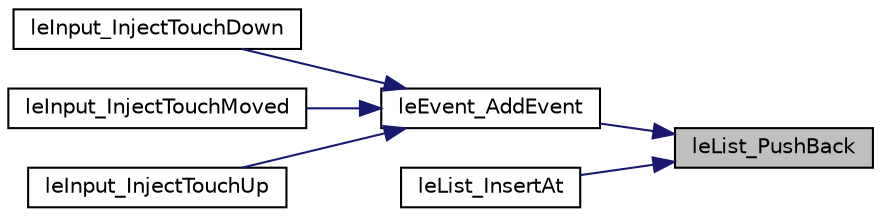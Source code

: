 digraph "leList_PushBack"
{
 // LATEX_PDF_SIZE
  edge [fontname="Helvetica",fontsize="10",labelfontname="Helvetica",labelfontsize="10"];
  node [fontname="Helvetica",fontsize="10",shape=record];
  rankdir="RL";
  Node1 [label="leList_PushBack",height=0.2,width=0.4,color="black", fillcolor="grey75", style="filled", fontcolor="black",tooltip=" "];
  Node1 -> Node2 [dir="back",color="midnightblue",fontsize="10",style="solid",fontname="Helvetica"];
  Node2 [label="leEvent_AddEvent",height=0.2,width=0.4,color="black", fillcolor="white", style="filled",URL="$legato__event_8h.html#a107996c97fad1a489f12053b41db2fa6",tooltip=" "];
  Node2 -> Node3 [dir="back",color="midnightblue",fontsize="10",style="solid",fontname="Helvetica"];
  Node3 [label="leInput_InjectTouchDown",height=0.2,width=0.4,color="black", fillcolor="white", style="filled",URL="$legato__input_8h.html#a2b1ee71be7424ab04699bdf4bf9c6a86",tooltip=" "];
  Node2 -> Node4 [dir="back",color="midnightblue",fontsize="10",style="solid",fontname="Helvetica"];
  Node4 [label="leInput_InjectTouchMoved",height=0.2,width=0.4,color="black", fillcolor="white", style="filled",URL="$legato__input_8h.html#ac5692c4065d22b46b94895c7191db253",tooltip=" "];
  Node2 -> Node5 [dir="back",color="midnightblue",fontsize="10",style="solid",fontname="Helvetica"];
  Node5 [label="leInput_InjectTouchUp",height=0.2,width=0.4,color="black", fillcolor="white", style="filled",URL="$legato__input_8h.html#a952c85e0ebb91354e2e2483d615b2ebb",tooltip=" "];
  Node1 -> Node6 [dir="back",color="midnightblue",fontsize="10",style="solid",fontname="Helvetica"];
  Node6 [label="leList_InsertAt",height=0.2,width=0.4,color="black", fillcolor="white", style="filled",URL="$legato__list_8h.html#ac27d0af9db9f051b3bda9f7d62c1b6f4",tooltip=" "];
}

